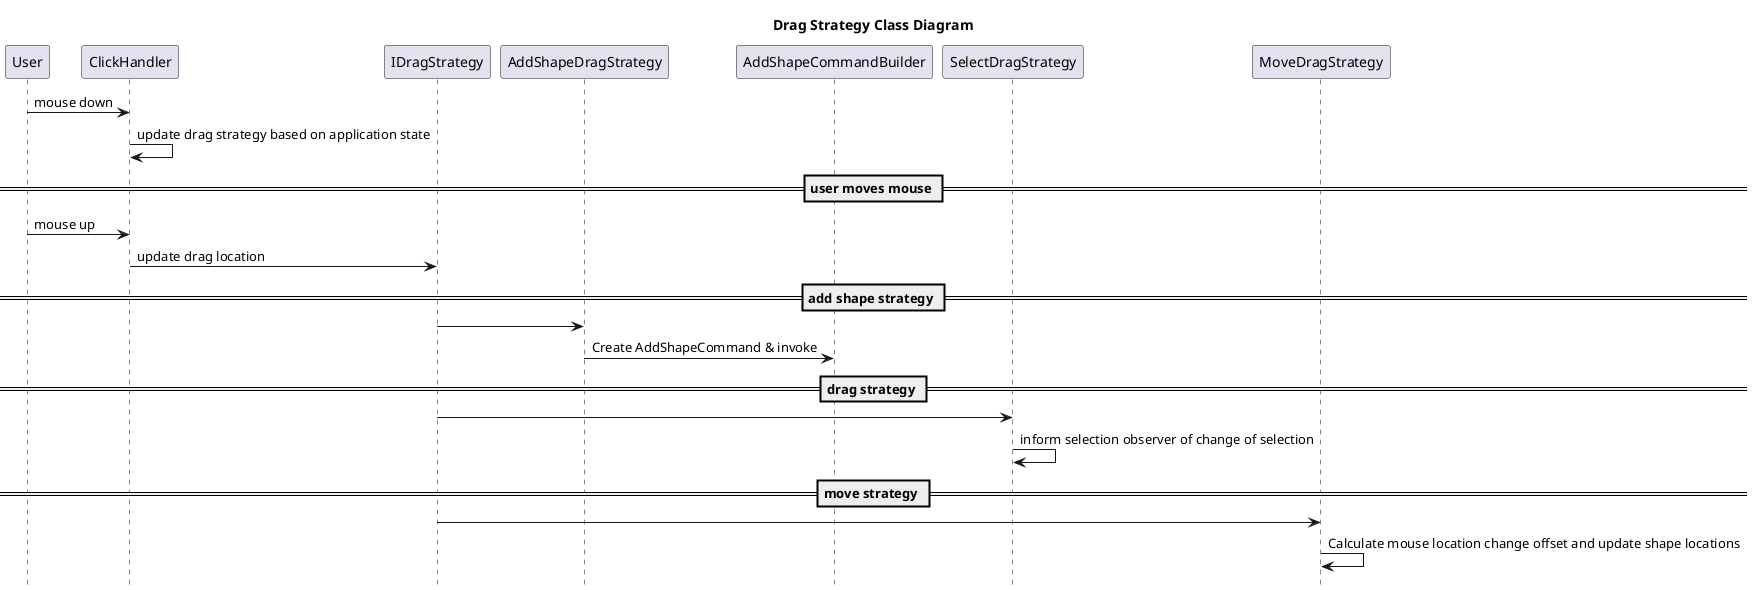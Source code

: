 @startuml drag strategy class diagram
hide footbox
title Drag Strategy Class Diagram

User -> ClickHandler : mouse down
ClickHandler -> ClickHandler : update drag strategy based on application state
== user moves mouse ==
User -> ClickHandler : mouse up
ClickHandler -> IDragStrategy : update drag location

== add shape strategy ==
IDragStrategy -> AddShapeDragStrategy 
AddShapeDragStrategy -> AddShapeCommandBuilder : Create AddShapeCommand & invoke
== drag strategy ==
IDragStrategy -> SelectDragStrategy 
SelectDragStrategy -> SelectDragStrategy : inform selection observer of change of selection
== move strategy ==
IDragStrategy -> MoveDragStrategy 
MoveDragStrategy -> MoveDragStrategy : Calculate mouse location change offset and update shape locations 
@enduml